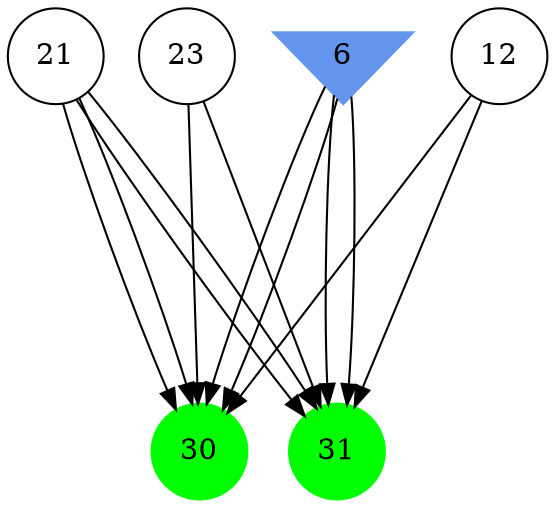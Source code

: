 digraph brain {
	ranksep=2.0;
	6 [shape=invtriangle,style=filled,color=cornflowerblue];
	12 [shape=circle,color=black];
	21 [shape=circle,color=black];
	23 [shape=circle,color=black];
	30 [shape=circle,style=filled,color=green];
	31 [shape=circle,style=filled,color=green];
	6	->	31;
	6	->	30;
	23	->	31;
	23	->	30;
	21	->	31;
	21	->	30;
	6	->	31;
	6	->	30;
	12	->	31;
	12	->	30;
	21	->	31;
	21	->	30;
	{ rank=same; 6; }
	{ rank=same; 12; 21; 23; }
	{ rank=same; 30; 31; }
}
